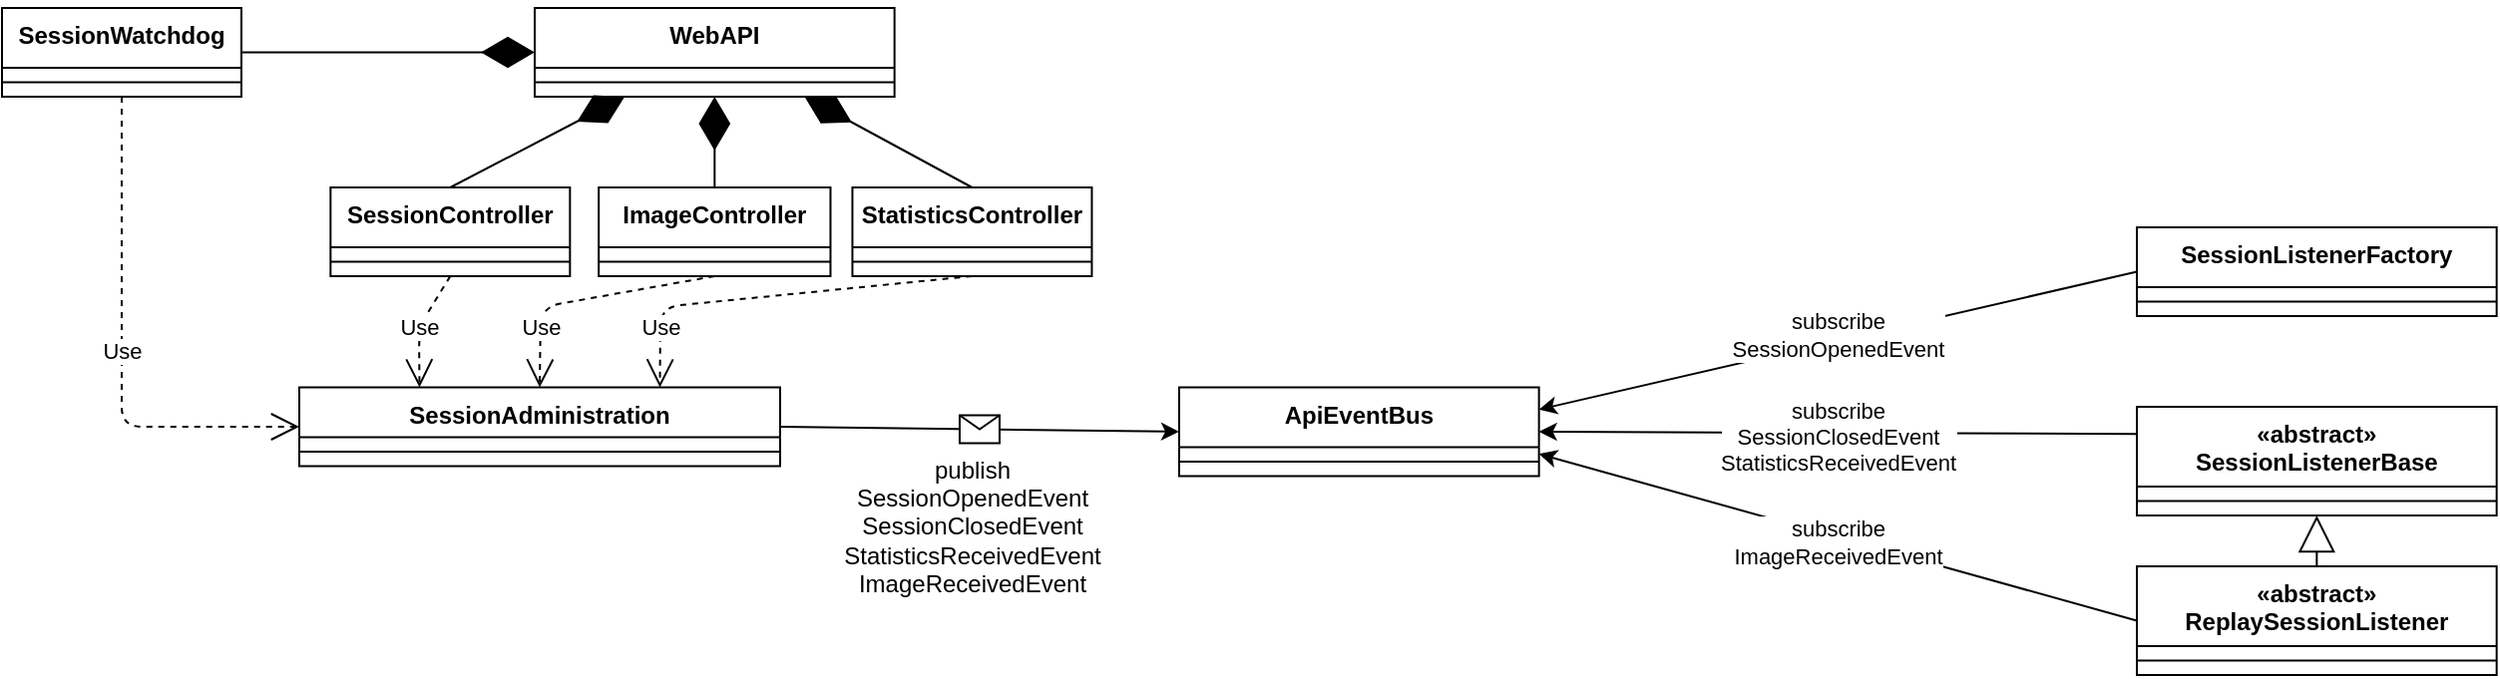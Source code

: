 <mxfile version="14.9.6" type="device"><diagram id="_PSArX0KcWVvNCbJfpTR" name="Page-1"><mxGraphModel dx="4600" dy="2846" grid="1" gridSize="10" guides="1" tooltips="1" connect="1" arrows="1" fold="1" page="1" pageScale="1" pageWidth="827" pageHeight="1169" math="0" shadow="0"><root><mxCell id="0"/><mxCell id="1" parent="0"/><mxCell id="HJZWYMdq4jCGjizzw9UV-21" value="ApiEventBus" style="swimlane;fontStyle=1;align=center;verticalAlign=top;childLayout=stackLayout;horizontal=1;startSize=30;horizontalStack=0;resizeParent=1;resizeParentMax=0;resizeLast=0;collapsible=1;marginBottom=0;" vertex="1" parent="1"><mxGeometry x="-840" y="-179.75" width="180.33" height="44.495" as="geometry"><mxRectangle x="575.06" y="313.22" width="120" height="37" as="alternateBounds"/></mxGeometry></mxCell><mxCell id="HJZWYMdq4jCGjizzw9UV-22" value="" style="line;strokeWidth=1;fillColor=none;align=left;verticalAlign=middle;spacingTop=-1;spacingLeft=3;spacingRight=3;rotatable=0;labelPosition=right;points=[];portConstraint=eastwest;" vertex="1" parent="HJZWYMdq4jCGjizzw9UV-21"><mxGeometry y="30" width="180.33" height="14.495" as="geometry"/></mxCell><mxCell id="HJZWYMdq4jCGjizzw9UV-91" value="WebAPI" style="swimlane;fontStyle=1;align=center;verticalAlign=top;childLayout=stackLayout;horizontal=1;startSize=30;horizontalStack=0;resizeParent=1;resizeParentMax=0;resizeLast=0;collapsible=1;marginBottom=0;" vertex="1" parent="1"><mxGeometry x="-1163.003" y="-369.996" width="180.328" height="44.495" as="geometry"><mxRectangle x="575.06" y="313.22" width="120" height="37" as="alternateBounds"/></mxGeometry></mxCell><mxCell id="HJZWYMdq4jCGjizzw9UV-92" value="" style="line;strokeWidth=1;fillColor=none;align=left;verticalAlign=middle;spacingTop=-1;spacingLeft=3;spacingRight=3;rotatable=0;labelPosition=right;points=[];portConstraint=eastwest;" vertex="1" parent="HJZWYMdq4jCGjizzw9UV-91"><mxGeometry y="30" width="180.328" height="14.495" as="geometry"/></mxCell><mxCell id="HJZWYMdq4jCGjizzw9UV-93" value="SessionController" style="swimlane;fontStyle=1;align=center;verticalAlign=top;childLayout=stackLayout;horizontal=1;startSize=30;horizontalStack=0;resizeParent=1;resizeParentMax=0;resizeLast=0;collapsible=1;marginBottom=0;" vertex="1" parent="1"><mxGeometry x="-1265.33" y="-280" width="120" height="44.495" as="geometry"><mxRectangle x="575.06" y="313.22" width="120" height="37" as="alternateBounds"/></mxGeometry></mxCell><mxCell id="HJZWYMdq4jCGjizzw9UV-94" value="" style="line;strokeWidth=1;fillColor=none;align=left;verticalAlign=middle;spacingTop=-1;spacingLeft=3;spacingRight=3;rotatable=0;labelPosition=right;points=[];portConstraint=eastwest;" vertex="1" parent="HJZWYMdq4jCGjizzw9UV-93"><mxGeometry y="30" width="120" height="14.495" as="geometry"/></mxCell><mxCell id="HJZWYMdq4jCGjizzw9UV-95" value="StatisticsController" style="swimlane;fontStyle=1;align=center;verticalAlign=top;childLayout=stackLayout;horizontal=1;startSize=30;horizontalStack=0;resizeParent=1;resizeParentMax=0;resizeLast=0;collapsible=1;marginBottom=0;" vertex="1" parent="1"><mxGeometry x="-1003.77" y="-280" width="120" height="44.495" as="geometry"><mxRectangle x="575.06" y="313.22" width="120" height="37" as="alternateBounds"/></mxGeometry></mxCell><mxCell id="HJZWYMdq4jCGjizzw9UV-96" value="" style="line;strokeWidth=1;fillColor=none;align=left;verticalAlign=middle;spacingTop=-1;spacingLeft=3;spacingRight=3;rotatable=0;labelPosition=right;points=[];portConstraint=eastwest;" vertex="1" parent="HJZWYMdq4jCGjizzw9UV-95"><mxGeometry y="30" width="120" height="14.495" as="geometry"/></mxCell><mxCell id="HJZWYMdq4jCGjizzw9UV-97" value="ImageController" style="swimlane;fontStyle=1;align=center;verticalAlign=top;childLayout=stackLayout;horizontal=1;startSize=30;horizontalStack=0;resizeParent=1;resizeParentMax=0;resizeLast=0;collapsible=1;marginBottom=0;" vertex="1" parent="1"><mxGeometry x="-1130.92" y="-280" width="116.16" height="44.495" as="geometry"><mxRectangle x="575.06" y="313.22" width="120" height="37" as="alternateBounds"/></mxGeometry></mxCell><mxCell id="HJZWYMdq4jCGjizzw9UV-98" value="" style="line;strokeWidth=1;fillColor=none;align=left;verticalAlign=middle;spacingTop=-1;spacingLeft=3;spacingRight=3;rotatable=0;labelPosition=right;points=[];portConstraint=eastwest;" vertex="1" parent="HJZWYMdq4jCGjizzw9UV-97"><mxGeometry y="30" width="116.16" height="14.495" as="geometry"/></mxCell><mxCell id="HJZWYMdq4jCGjizzw9UV-99" value="SessionWatchdog" style="swimlane;fontStyle=1;align=center;verticalAlign=top;childLayout=stackLayout;horizontal=1;startSize=30;horizontalStack=0;resizeParent=1;resizeParentMax=0;resizeLast=0;collapsible=1;marginBottom=0;" vertex="1" parent="1"><mxGeometry x="-1430" y="-370" width="120" height="44.495" as="geometry"><mxRectangle x="575.06" y="313.22" width="120" height="37" as="alternateBounds"/></mxGeometry></mxCell><mxCell id="HJZWYMdq4jCGjizzw9UV-100" value="" style="line;strokeWidth=1;fillColor=none;align=left;verticalAlign=middle;spacingTop=-1;spacingLeft=3;spacingRight=3;rotatable=0;labelPosition=right;points=[];portConstraint=eastwest;" vertex="1" parent="HJZWYMdq4jCGjizzw9UV-99"><mxGeometry y="30" width="120" height="14.495" as="geometry"/></mxCell><mxCell id="HJZWYMdq4jCGjizzw9UV-101" value="SessionAdministration" style="swimlane;fontStyle=1;align=center;verticalAlign=top;childLayout=stackLayout;horizontal=1;startSize=25;horizontalStack=0;resizeParent=1;resizeParentMax=0;resizeLast=0;collapsible=1;marginBottom=0;" vertex="1" parent="1"><mxGeometry x="-1281" y="-179.75" width="241" height="39.495" as="geometry"><mxRectangle x="575.06" y="313.22" width="120" height="37" as="alternateBounds"/></mxGeometry></mxCell><mxCell id="HJZWYMdq4jCGjizzw9UV-102" value="" style="line;strokeWidth=1;fillColor=none;align=left;verticalAlign=middle;spacingTop=-1;spacingLeft=3;spacingRight=3;rotatable=0;labelPosition=right;points=[];portConstraint=eastwest;" vertex="1" parent="HJZWYMdq4jCGjizzw9UV-101"><mxGeometry y="25" width="241" height="14.495" as="geometry"/></mxCell><mxCell id="HJZWYMdq4jCGjizzw9UV-128" value="SessionListenerFactory" style="swimlane;fontStyle=1;align=center;verticalAlign=top;childLayout=stackLayout;horizontal=1;startSize=30;horizontalStack=0;resizeParent=1;resizeParentMax=0;resizeLast=0;collapsible=1;marginBottom=0;" vertex="1" parent="1"><mxGeometry x="-360" y="-260" width="180.33" height="44.495" as="geometry"><mxRectangle x="575.06" y="313.22" width="120" height="37" as="alternateBounds"/></mxGeometry></mxCell><mxCell id="HJZWYMdq4jCGjizzw9UV-129" value="" style="line;strokeWidth=1;fillColor=none;align=left;verticalAlign=middle;spacingTop=-1;spacingLeft=3;spacingRight=3;rotatable=0;labelPosition=right;points=[];portConstraint=eastwest;" vertex="1" parent="HJZWYMdq4jCGjizzw9UV-128"><mxGeometry y="30" width="180.33" height="14.495" as="geometry"/></mxCell><mxCell id="HJZWYMdq4jCGjizzw9UV-130" value="«abstract»&#10;SessionListenerBase" style="swimlane;fontStyle=1;align=center;verticalAlign=top;childLayout=stackLayout;horizontal=1;startSize=40;horizontalStack=0;resizeParent=1;resizeParentMax=0;resizeLast=0;collapsible=1;marginBottom=0;" vertex="1" parent="1"><mxGeometry x="-360" y="-170" width="180.33" height="54.495" as="geometry"><mxRectangle x="575.06" y="313.22" width="120" height="37" as="alternateBounds"/></mxGeometry></mxCell><mxCell id="HJZWYMdq4jCGjizzw9UV-131" value="" style="line;strokeWidth=1;fillColor=none;align=left;verticalAlign=middle;spacingTop=-1;spacingLeft=3;spacingRight=3;rotatable=0;labelPosition=right;points=[];portConstraint=eastwest;" vertex="1" parent="HJZWYMdq4jCGjizzw9UV-130"><mxGeometry y="40" width="180.33" height="14.495" as="geometry"/></mxCell><mxCell id="HJZWYMdq4jCGjizzw9UV-132" value="«abstract»&#10;ReplaySessionListener" style="swimlane;fontStyle=1;align=center;verticalAlign=top;childLayout=stackLayout;horizontal=1;startSize=40;horizontalStack=0;resizeParent=1;resizeParentMax=0;resizeLast=0;collapsible=1;marginBottom=0;" vertex="1" parent="1"><mxGeometry x="-360" y="-90" width="180.33" height="54.495" as="geometry"><mxRectangle x="575.06" y="313.22" width="120" height="37" as="alternateBounds"/></mxGeometry></mxCell><mxCell id="HJZWYMdq4jCGjizzw9UV-133" value="" style="line;strokeWidth=1;fillColor=none;align=left;verticalAlign=middle;spacingTop=-1;spacingLeft=3;spacingRight=3;rotatable=0;labelPosition=right;points=[];portConstraint=eastwest;" vertex="1" parent="HJZWYMdq4jCGjizzw9UV-132"><mxGeometry y="40" width="180.33" height="14.495" as="geometry"/></mxCell><mxCell id="HJZWYMdq4jCGjizzw9UV-144" value="" style="endArrow=classic;html=1;entryX=0;entryY=0.5;entryDx=0;entryDy=0;exitX=1;exitY=0.5;exitDx=0;exitDy=0;" edge="1" parent="1" source="HJZWYMdq4jCGjizzw9UV-101" target="HJZWYMdq4jCGjizzw9UV-21"><mxGeometry relative="1" as="geometry"><mxPoint x="-1000" y="-190" as="sourcePoint"/><mxPoint x="-770" y="-140" as="targetPoint"/></mxGeometry></mxCell><mxCell id="HJZWYMdq4jCGjizzw9UV-145" value="" style="shape=message;html=1;outlineConnect=0;" vertex="1" parent="HJZWYMdq4jCGjizzw9UV-144"><mxGeometry width="20" height="14" relative="1" as="geometry"><mxPoint x="-10" y="-7" as="offset"/></mxGeometry></mxCell><mxCell id="HJZWYMdq4jCGjizzw9UV-146" value="publish&lt;br&gt;SessionOpenedEvent&lt;br&gt;SessionClosedEvent&lt;br&gt;StatisticsReceivedEvent&lt;br&gt;ImageReceivedEvent&lt;br&gt;" style="text;html=1;align=center;verticalAlign=middle;resizable=0;points=[];autosize=1;strokeColor=none;" vertex="1" parent="1"><mxGeometry x="-1013.77" y="-150" width="140" height="80" as="geometry"/></mxCell><mxCell id="HJZWYMdq4jCGjizzw9UV-149" value="" style="endArrow=classic;html=1;exitX=0;exitY=0.5;exitDx=0;exitDy=0;entryX=1;entryY=0.75;entryDx=0;entryDy=0;" edge="1" parent="1" source="HJZWYMdq4jCGjizzw9UV-132" target="HJZWYMdq4jCGjizzw9UV-21"><mxGeometry relative="1" as="geometry"><mxPoint x="-500" y="-70" as="sourcePoint"/><mxPoint x="-570" y="-150" as="targetPoint"/></mxGeometry></mxCell><mxCell id="HJZWYMdq4jCGjizzw9UV-150" value="subscribe&lt;br&gt;ImageReceivedEvent" style="edgeLabel;resizable=0;html=1;align=center;verticalAlign=middle;" connectable="0" vertex="1" parent="HJZWYMdq4jCGjizzw9UV-149"><mxGeometry relative="1" as="geometry"><mxPoint y="2" as="offset"/></mxGeometry></mxCell><mxCell id="HJZWYMdq4jCGjizzw9UV-152" value="" style="endArrow=classic;html=1;exitX=0;exitY=0.5;exitDx=0;exitDy=0;entryX=1;entryY=0.25;entryDx=0;entryDy=0;" edge="1" parent="1" source="HJZWYMdq4jCGjizzw9UV-128" target="HJZWYMdq4jCGjizzw9UV-21"><mxGeometry relative="1" as="geometry"><mxPoint x="-390" y="-42.752" as="sourcePoint"/><mxPoint x="-559.67" y="-161.126" as="targetPoint"/></mxGeometry></mxCell><mxCell id="HJZWYMdq4jCGjizzw9UV-153" value="subscribe&lt;br&gt;SessionOpenedEvent" style="edgeLabel;resizable=0;html=1;align=center;verticalAlign=middle;" connectable="0" vertex="1" parent="HJZWYMdq4jCGjizzw9UV-152"><mxGeometry relative="1" as="geometry"><mxPoint y="-3" as="offset"/></mxGeometry></mxCell><mxCell id="HJZWYMdq4jCGjizzw9UV-154" value="" style="endArrow=classic;html=1;exitX=0;exitY=0.25;exitDx=0;exitDy=0;entryX=1;entryY=0.5;entryDx=0;entryDy=0;" edge="1" parent="1" source="HJZWYMdq4jCGjizzw9UV-130" target="HJZWYMdq4jCGjizzw9UV-21"><mxGeometry relative="1" as="geometry"><mxPoint x="-620" y="157.248" as="sourcePoint"/><mxPoint x="-559.67" y="-161.126" as="targetPoint"/></mxGeometry></mxCell><mxCell id="HJZWYMdq4jCGjizzw9UV-155" value="subscribe&lt;br&gt;SessionClosedEvent&lt;br&gt;StatisticsReceivedEvent" style="edgeLabel;resizable=0;html=1;align=center;verticalAlign=middle;" connectable="0" vertex="1" parent="HJZWYMdq4jCGjizzw9UV-154"><mxGeometry relative="1" as="geometry"><mxPoint y="2" as="offset"/></mxGeometry></mxCell><mxCell id="HJZWYMdq4jCGjizzw9UV-156" value="" style="endArrow=block;endSize=16;endFill=0;html=1;entryX=0.5;entryY=1;entryDx=0;entryDy=0;exitX=0.5;exitY=0;exitDx=0;exitDy=0;" edge="1" parent="1" source="HJZWYMdq4jCGjizzw9UV-132" target="HJZWYMdq4jCGjizzw9UV-130"><mxGeometry x="-1618.74" y="-477.88" width="160" as="geometry"><mxPoint x="-239.74" y="122.12" as="sourcePoint"/><mxPoint x="-239.995" y="-9.999" as="targetPoint"/><mxPoint as="offset"/><Array as="points"/></mxGeometry></mxCell><mxCell id="HJZWYMdq4jCGjizzw9UV-158" value="" style="endArrow=diamondThin;endFill=1;endSize=24;html=1;entryX=0;entryY=0.5;entryDx=0;entryDy=0;exitX=1;exitY=0.5;exitDx=0;exitDy=0;" edge="1" parent="1" source="HJZWYMdq4jCGjizzw9UV-99" target="HJZWYMdq4jCGjizzw9UV-91"><mxGeometry width="160" relative="1" as="geometry"><mxPoint x="-1380" y="-60" as="sourcePoint"/><mxPoint x="-1220" y="-60" as="targetPoint"/></mxGeometry></mxCell><mxCell id="HJZWYMdq4jCGjizzw9UV-165" value="" style="endArrow=diamondThin;endFill=1;endSize=24;html=1;entryX=0.25;entryY=1;entryDx=0;entryDy=0;exitX=0.5;exitY=0;exitDx=0;exitDy=0;" edge="1" parent="1" source="HJZWYMdq4jCGjizzw9UV-93" target="HJZWYMdq4jCGjizzw9UV-91"><mxGeometry width="160" relative="1" as="geometry"><mxPoint x="-1255.33" y="-337.752" as="sourcePoint"/><mxPoint x="-1156.163" y="-337.748" as="targetPoint"/></mxGeometry></mxCell><mxCell id="HJZWYMdq4jCGjizzw9UV-166" value="" style="endArrow=diamondThin;endFill=1;endSize=24;html=1;exitX=0.5;exitY=0;exitDx=0;exitDy=0;entryX=0.5;entryY=1;entryDx=0;entryDy=0;" edge="1" parent="1" source="HJZWYMdq4jCGjizzw9UV-97" target="HJZWYMdq4jCGjizzw9UV-91"><mxGeometry width="160" relative="1" as="geometry"><mxPoint x="-1195.33" y="-270" as="sourcePoint"/><mxPoint x="-1080" y="-330" as="targetPoint"/></mxGeometry></mxCell><mxCell id="HJZWYMdq4jCGjizzw9UV-167" value="" style="endArrow=diamondThin;endFill=1;endSize=24;html=1;exitX=0.5;exitY=0;exitDx=0;exitDy=0;entryX=0.75;entryY=1;entryDx=0;entryDy=0;" edge="1" parent="1" source="HJZWYMdq4jCGjizzw9UV-95" target="HJZWYMdq4jCGjizzw9UV-91"><mxGeometry width="160" relative="1" as="geometry"><mxPoint x="-964.999" y="-270" as="sourcePoint"/><mxPoint x="-961.049" y="-315.5" as="targetPoint"/></mxGeometry></mxCell><mxCell id="HJZWYMdq4jCGjizzw9UV-168" value="Use" style="endArrow=open;endSize=12;dashed=1;html=1;exitX=0.5;exitY=1;exitDx=0;exitDy=0;entryX=0;entryY=0.5;entryDx=0;entryDy=0;" edge="1" parent="1" source="HJZWYMdq4jCGjizzw9UV-99" target="HJZWYMdq4jCGjizzw9UV-101"><mxGeometry width="160" relative="1" as="geometry"><mxPoint x="-1040" y="-90" as="sourcePoint"/><mxPoint x="-880" y="-90" as="targetPoint"/><Array as="points"><mxPoint x="-1370" y="-160"/></Array></mxGeometry></mxCell><mxCell id="HJZWYMdq4jCGjizzw9UV-169" value="Use" style="endArrow=open;endSize=12;dashed=1;html=1;exitX=0.5;exitY=1;exitDx=0;exitDy=0;entryX=0.25;entryY=0;entryDx=0;entryDy=0;" edge="1" parent="1" source="HJZWYMdq4jCGjizzw9UV-93" target="HJZWYMdq4jCGjizzw9UV-101"><mxGeometry width="160" relative="1" as="geometry"><mxPoint x="-1360" y="-315.505" as="sourcePoint"/><mxPoint x="-1271" y="-150.002" as="targetPoint"/><Array as="points"><mxPoint x="-1221" y="-210"/></Array></mxGeometry></mxCell><mxCell id="HJZWYMdq4jCGjizzw9UV-170" value="Use" style="endArrow=open;endSize=12;dashed=1;html=1;exitX=0.5;exitY=1;exitDx=0;exitDy=0;entryX=0.5;entryY=0;entryDx=0;entryDy=0;" edge="1" parent="1" source="HJZWYMdq4jCGjizzw9UV-97" target="HJZWYMdq4jCGjizzw9UV-101"><mxGeometry x="0.53" width="160" relative="1" as="geometry"><mxPoint x="-1195.33" y="-225.505" as="sourcePoint"/><mxPoint x="-1210.75" y="-169.75" as="targetPoint"/><Array as="points"><mxPoint x="-1160" y="-220"/></Array><mxPoint as="offset"/></mxGeometry></mxCell><mxCell id="HJZWYMdq4jCGjizzw9UV-171" value="Use" style="endArrow=open;endSize=12;dashed=1;html=1;exitX=0.5;exitY=1;exitDx=0;exitDy=0;entryX=0.75;entryY=0;entryDx=0;entryDy=0;" edge="1" parent="1" source="HJZWYMdq4jCGjizzw9UV-95" target="HJZWYMdq4jCGjizzw9UV-101"><mxGeometry x="0.693" width="160" relative="1" as="geometry"><mxPoint x="-1062.84" y="-225.505" as="sourcePoint"/><mxPoint x="-1150.5" y="-169.75" as="targetPoint"/><Array as="points"><mxPoint x="-1100" y="-220"/></Array><mxPoint as="offset"/></mxGeometry></mxCell></root></mxGraphModel></diagram></mxfile>